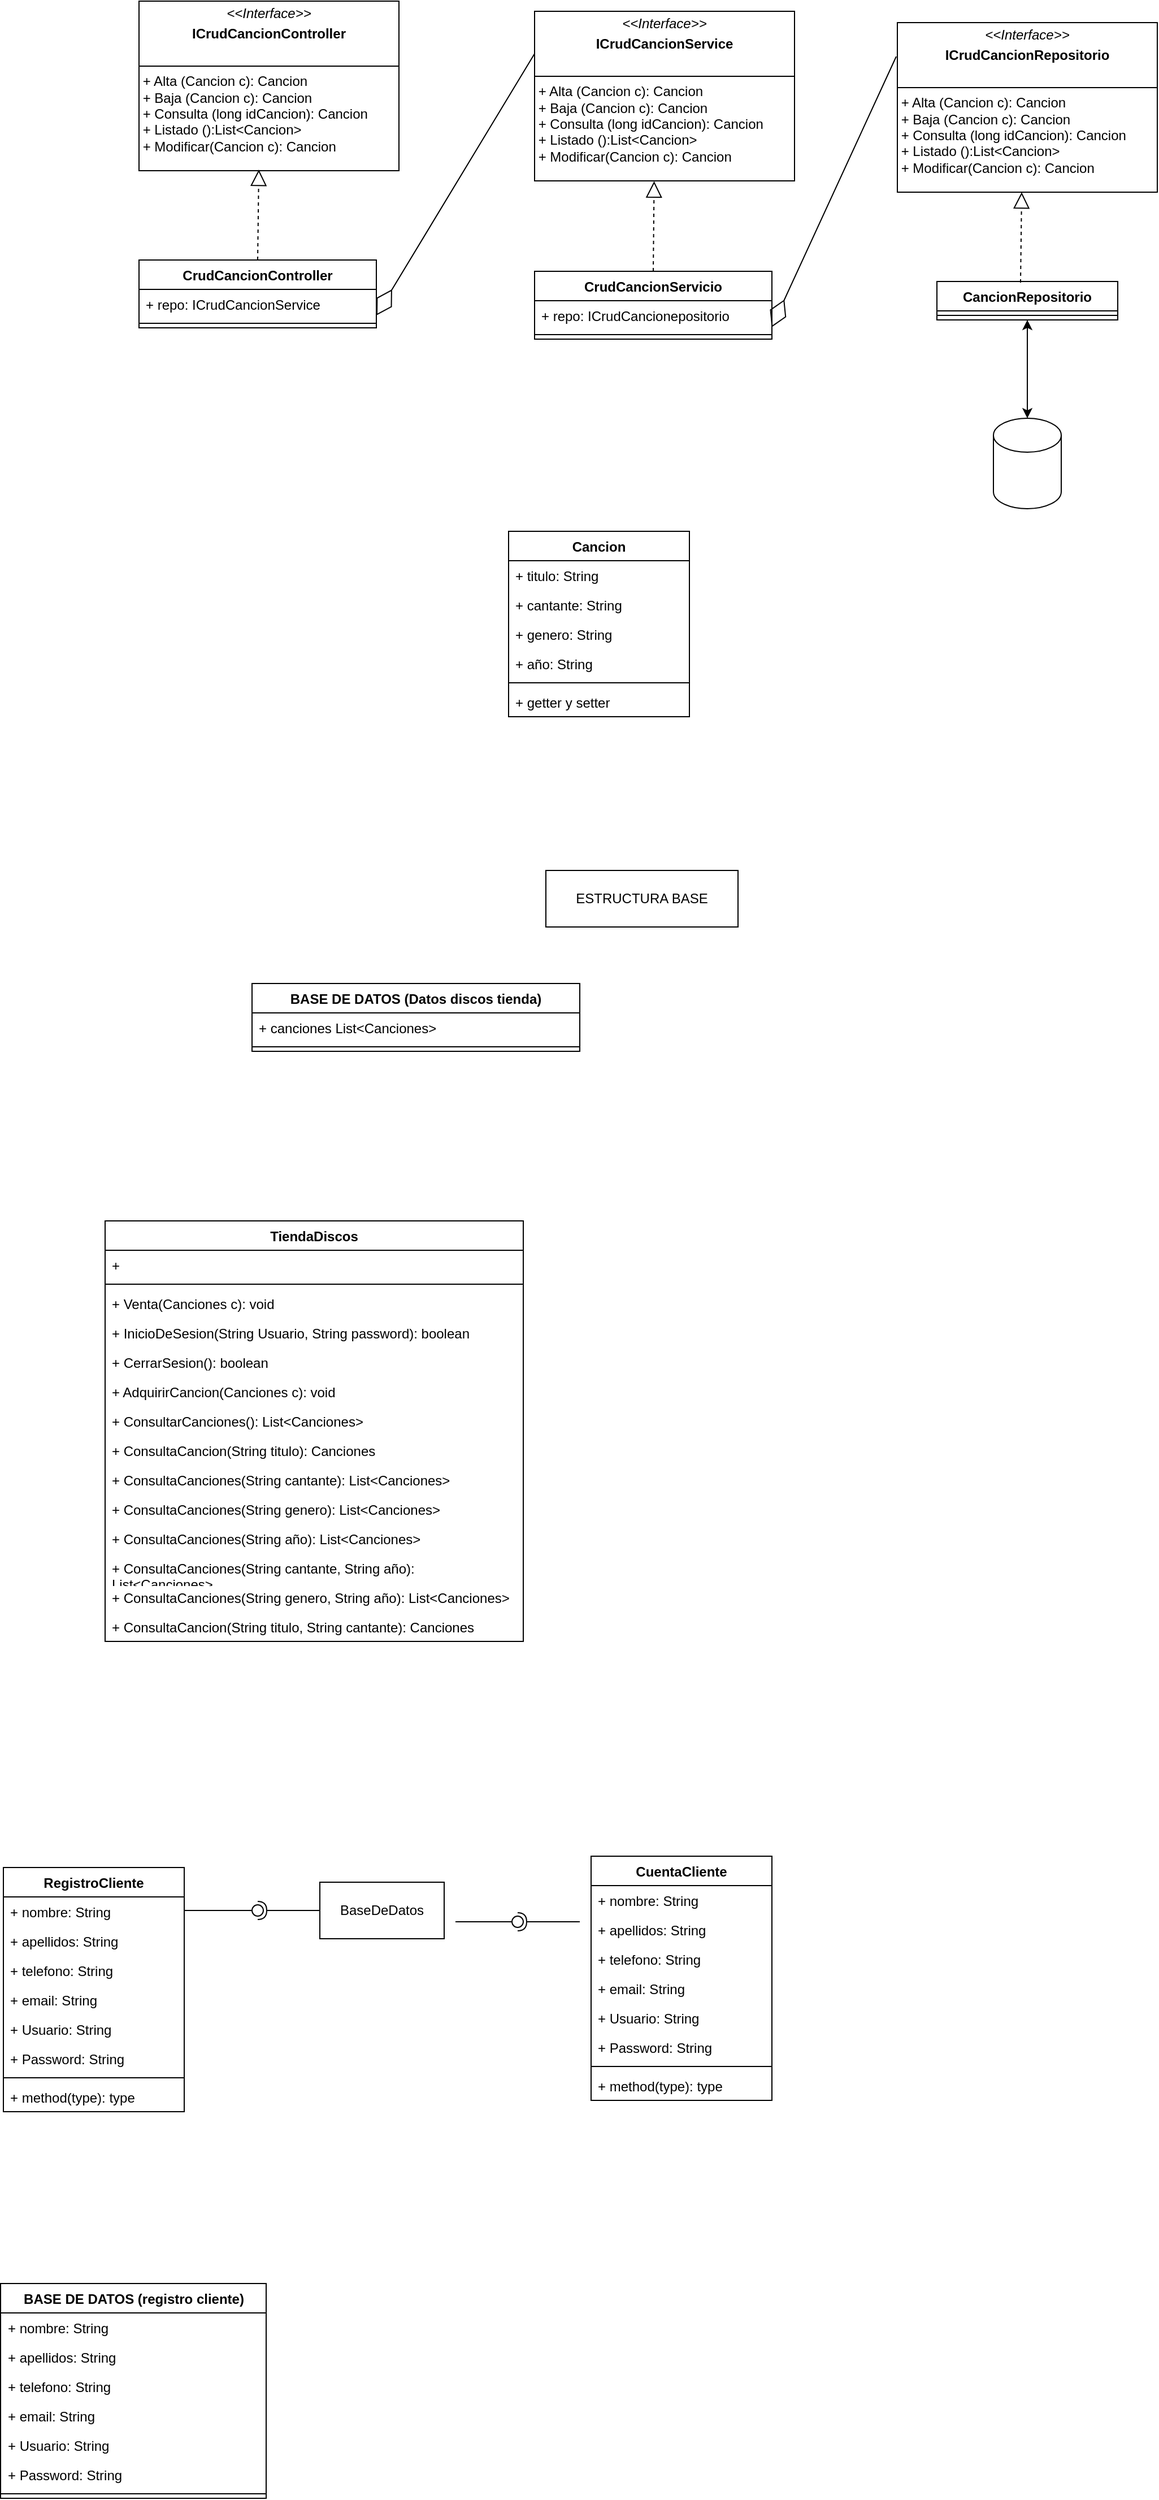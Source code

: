 <mxfile version="24.7.12">
  <diagram name="Página-1" id="NNuiBG6hye4VCozQnOuD">
    <mxGraphModel dx="1303" dy="1897" grid="1" gridSize="10" guides="1" tooltips="1" connect="1" arrows="1" fold="1" page="1" pageScale="1" pageWidth="827" pageHeight="1169" math="0" shadow="0">
      <root>
        <mxCell id="0" />
        <mxCell id="1" parent="0" />
        <mxCell id="ICPWMzYBgFBBppoesJ6P-1" value="TiendaDiscos" style="swimlane;fontStyle=1;align=center;verticalAlign=top;childLayout=stackLayout;horizontal=1;startSize=26;horizontalStack=0;resizeParent=1;resizeParentMax=0;resizeLast=0;collapsible=1;marginBottom=0;whiteSpace=wrap;html=1;" parent="1" vertex="1">
          <mxGeometry x="310" y="-90" width="370" height="372" as="geometry" />
        </mxCell>
        <mxCell id="ICPWMzYBgFBBppoesJ6P-5" value="+" style="text;strokeColor=none;fillColor=none;align=left;verticalAlign=top;spacingLeft=4;spacingRight=4;overflow=hidden;rotatable=0;points=[[0,0.5],[1,0.5]];portConstraint=eastwest;whiteSpace=wrap;html=1;" parent="ICPWMzYBgFBBppoesJ6P-1" vertex="1">
          <mxGeometry y="26" width="370" height="26" as="geometry" />
        </mxCell>
        <mxCell id="ICPWMzYBgFBBppoesJ6P-3" value="" style="line;strokeWidth=1;fillColor=none;align=left;verticalAlign=middle;spacingTop=-1;spacingLeft=3;spacingRight=3;rotatable=0;labelPosition=right;points=[];portConstraint=eastwest;strokeColor=inherit;" parent="ICPWMzYBgFBBppoesJ6P-1" vertex="1">
          <mxGeometry y="52" width="370" height="8" as="geometry" />
        </mxCell>
        <mxCell id="ICPWMzYBgFBBppoesJ6P-4" value="+ Venta(Canciones c): void" style="text;strokeColor=none;fillColor=none;align=left;verticalAlign=top;spacingLeft=4;spacingRight=4;overflow=hidden;rotatable=0;points=[[0,0.5],[1,0.5]];portConstraint=eastwest;whiteSpace=wrap;html=1;" parent="ICPWMzYBgFBBppoesJ6P-1" vertex="1">
          <mxGeometry y="60" width="370" height="26" as="geometry" />
        </mxCell>
        <mxCell id="ICPWMzYBgFBBppoesJ6P-41" value="+ InicioDeSesion(String Usuario, String password): boolean" style="text;strokeColor=none;fillColor=none;align=left;verticalAlign=top;spacingLeft=4;spacingRight=4;overflow=hidden;rotatable=0;points=[[0,0.5],[1,0.5]];portConstraint=eastwest;whiteSpace=wrap;html=1;" parent="ICPWMzYBgFBBppoesJ6P-1" vertex="1">
          <mxGeometry y="86" width="370" height="26" as="geometry" />
        </mxCell>
        <mxCell id="ICPWMzYBgFBBppoesJ6P-42" value="+ CerrarSesion(): boolean" style="text;strokeColor=none;fillColor=none;align=left;verticalAlign=top;spacingLeft=4;spacingRight=4;overflow=hidden;rotatable=0;points=[[0,0.5],[1,0.5]];portConstraint=eastwest;whiteSpace=wrap;html=1;" parent="ICPWMzYBgFBBppoesJ6P-1" vertex="1">
          <mxGeometry y="112" width="370" height="26" as="geometry" />
        </mxCell>
        <mxCell id="ICPWMzYBgFBBppoesJ6P-23" value="+ AdquirirCancion(Canciones c): void" style="text;strokeColor=none;fillColor=none;align=left;verticalAlign=top;spacingLeft=4;spacingRight=4;overflow=hidden;rotatable=0;points=[[0,0.5],[1,0.5]];portConstraint=eastwest;whiteSpace=wrap;html=1;" parent="ICPWMzYBgFBBppoesJ6P-1" vertex="1">
          <mxGeometry y="138" width="370" height="26" as="geometry" />
        </mxCell>
        <mxCell id="7htpsxuZfaixJ9Cqw1PV-1" value="+ ConsultarCanciones(): List&amp;lt;Canciones&amp;gt;" style="text;strokeColor=none;fillColor=none;align=left;verticalAlign=top;spacingLeft=4;spacingRight=4;overflow=hidden;rotatable=0;points=[[0,0.5],[1,0.5]];portConstraint=eastwest;whiteSpace=wrap;html=1;" vertex="1" parent="ICPWMzYBgFBBppoesJ6P-1">
          <mxGeometry y="164" width="370" height="26" as="geometry" />
        </mxCell>
        <mxCell id="ICPWMzYBgFBBppoesJ6P-20" value="+ ConsultaCancion(String titulo): Canciones" style="text;strokeColor=none;fillColor=none;align=left;verticalAlign=top;spacingLeft=4;spacingRight=4;overflow=hidden;rotatable=0;points=[[0,0.5],[1,0.5]];portConstraint=eastwest;whiteSpace=wrap;html=1;" parent="ICPWMzYBgFBBppoesJ6P-1" vertex="1">
          <mxGeometry y="190" width="370" height="26" as="geometry" />
        </mxCell>
        <mxCell id="ICPWMzYBgFBBppoesJ6P-24" value="+&amp;nbsp;ConsultaCanciones(String cantante): List&amp;lt;Canciones&amp;gt;" style="text;strokeColor=none;fillColor=none;align=left;verticalAlign=top;spacingLeft=4;spacingRight=4;overflow=hidden;rotatable=0;points=[[0,0.5],[1,0.5]];portConstraint=eastwest;whiteSpace=wrap;html=1;" parent="ICPWMzYBgFBBppoesJ6P-1" vertex="1">
          <mxGeometry y="216" width="370" height="26" as="geometry" />
        </mxCell>
        <mxCell id="ICPWMzYBgFBBppoesJ6P-25" value="+&amp;nbsp;ConsultaCanciones(String genero): List&amp;lt;Canciones&amp;gt;" style="text;strokeColor=none;fillColor=none;align=left;verticalAlign=top;spacingLeft=4;spacingRight=4;overflow=hidden;rotatable=0;points=[[0,0.5],[1,0.5]];portConstraint=eastwest;whiteSpace=wrap;html=1;" parent="ICPWMzYBgFBBppoesJ6P-1" vertex="1">
          <mxGeometry y="242" width="370" height="26" as="geometry" />
        </mxCell>
        <mxCell id="ICPWMzYBgFBBppoesJ6P-26" value="&lt;div&gt;+&amp;nbsp;ConsultaCanciones(String año): List&amp;lt;Canciones&amp;gt;&lt;/div&gt;" style="text;strokeColor=none;fillColor=none;align=left;verticalAlign=top;spacingLeft=4;spacingRight=4;overflow=hidden;rotatable=0;points=[[0,0.5],[1,0.5]];portConstraint=eastwest;whiteSpace=wrap;html=1;" parent="ICPWMzYBgFBBppoesJ6P-1" vertex="1">
          <mxGeometry y="268" width="370" height="26" as="geometry" />
        </mxCell>
        <mxCell id="ICPWMzYBgFBBppoesJ6P-27" value="+&amp;nbsp;ConsultaCanciones(String cantante, String año): List&amp;lt;Canciones&amp;gt;" style="text;strokeColor=none;fillColor=none;align=left;verticalAlign=top;spacingLeft=4;spacingRight=4;overflow=hidden;rotatable=0;points=[[0,0.5],[1,0.5]];portConstraint=eastwest;whiteSpace=wrap;html=1;" parent="ICPWMzYBgFBBppoesJ6P-1" vertex="1">
          <mxGeometry y="294" width="370" height="26" as="geometry" />
        </mxCell>
        <mxCell id="ICPWMzYBgFBBppoesJ6P-29" value="+&amp;nbsp;ConsultaCanciones(String genero, String año): List&amp;lt;Canciones&amp;gt;" style="text;strokeColor=none;fillColor=none;align=left;verticalAlign=top;spacingLeft=4;spacingRight=4;overflow=hidden;rotatable=0;points=[[0,0.5],[1,0.5]];portConstraint=eastwest;whiteSpace=wrap;html=1;" parent="ICPWMzYBgFBBppoesJ6P-1" vertex="1">
          <mxGeometry y="320" width="370" height="26" as="geometry" />
        </mxCell>
        <mxCell id="ICPWMzYBgFBBppoesJ6P-30" value="+&amp;nbsp;ConsultaCancion(String titulo, String cantante): Canciones" style="text;strokeColor=none;fillColor=none;align=left;verticalAlign=top;spacingLeft=4;spacingRight=4;overflow=hidden;rotatable=0;points=[[0,0.5],[1,0.5]];portConstraint=eastwest;whiteSpace=wrap;html=1;" parent="ICPWMzYBgFBBppoesJ6P-1" vertex="1">
          <mxGeometry y="346" width="370" height="26" as="geometry" />
        </mxCell>
        <mxCell id="ICPWMzYBgFBBppoesJ6P-10" value="&lt;div&gt;Cancion&lt;/div&gt;&lt;div&gt;&lt;br&gt;&lt;/div&gt;" style="swimlane;fontStyle=1;align=center;verticalAlign=top;childLayout=stackLayout;horizontal=1;startSize=26;horizontalStack=0;resizeParent=1;resizeParentMax=0;resizeLast=0;collapsible=1;marginBottom=0;whiteSpace=wrap;html=1;" parent="1" vertex="1">
          <mxGeometry x="667" y="-700" width="160" height="164" as="geometry" />
        </mxCell>
        <mxCell id="ICPWMzYBgFBBppoesJ6P-11" value="+ titulo: String" style="text;strokeColor=none;fillColor=none;align=left;verticalAlign=top;spacingLeft=4;spacingRight=4;overflow=hidden;rotatable=0;points=[[0,0.5],[1,0.5]];portConstraint=eastwest;whiteSpace=wrap;html=1;" parent="ICPWMzYBgFBBppoesJ6P-10" vertex="1">
          <mxGeometry y="26" width="160" height="26" as="geometry" />
        </mxCell>
        <mxCell id="ICPWMzYBgFBBppoesJ6P-14" value="+ cantante: String" style="text;strokeColor=none;fillColor=none;align=left;verticalAlign=top;spacingLeft=4;spacingRight=4;overflow=hidden;rotatable=0;points=[[0,0.5],[1,0.5]];portConstraint=eastwest;whiteSpace=wrap;html=1;" parent="ICPWMzYBgFBBppoesJ6P-10" vertex="1">
          <mxGeometry y="52" width="160" height="26" as="geometry" />
        </mxCell>
        <mxCell id="ICPWMzYBgFBBppoesJ6P-15" value="+ genero: String" style="text;strokeColor=none;fillColor=none;align=left;verticalAlign=top;spacingLeft=4;spacingRight=4;overflow=hidden;rotatable=0;points=[[0,0.5],[1,0.5]];portConstraint=eastwest;whiteSpace=wrap;html=1;" parent="ICPWMzYBgFBBppoesJ6P-10" vertex="1">
          <mxGeometry y="78" width="160" height="26" as="geometry" />
        </mxCell>
        <mxCell id="ICPWMzYBgFBBppoesJ6P-16" value="+ año: String" style="text;strokeColor=none;fillColor=none;align=left;verticalAlign=top;spacingLeft=4;spacingRight=4;overflow=hidden;rotatable=0;points=[[0,0.5],[1,0.5]];portConstraint=eastwest;whiteSpace=wrap;html=1;" parent="ICPWMzYBgFBBppoesJ6P-10" vertex="1">
          <mxGeometry y="104" width="160" height="26" as="geometry" />
        </mxCell>
        <mxCell id="ICPWMzYBgFBBppoesJ6P-12" value="" style="line;strokeWidth=1;fillColor=none;align=left;verticalAlign=middle;spacingTop=-1;spacingLeft=3;spacingRight=3;rotatable=0;labelPosition=right;points=[];portConstraint=eastwest;strokeColor=inherit;" parent="ICPWMzYBgFBBppoesJ6P-10" vertex="1">
          <mxGeometry y="130" width="160" height="8" as="geometry" />
        </mxCell>
        <mxCell id="7htpsxuZfaixJ9Cqw1PV-34" value="+ getter y setter" style="text;strokeColor=none;fillColor=none;align=left;verticalAlign=top;spacingLeft=4;spacingRight=4;overflow=hidden;rotatable=0;points=[[0,0.5],[1,0.5]];portConstraint=eastwest;whiteSpace=wrap;html=1;" vertex="1" parent="ICPWMzYBgFBBppoesJ6P-10">
          <mxGeometry y="138" width="160" height="26" as="geometry" />
        </mxCell>
        <mxCell id="ICPWMzYBgFBBppoesJ6P-31" value="RegistroCliente" style="swimlane;fontStyle=1;align=center;verticalAlign=top;childLayout=stackLayout;horizontal=1;startSize=26;horizontalStack=0;resizeParent=1;resizeParentMax=0;resizeLast=0;collapsible=1;marginBottom=0;whiteSpace=wrap;html=1;" parent="1" vertex="1">
          <mxGeometry x="220" y="482" width="160" height="216" as="geometry" />
        </mxCell>
        <mxCell id="ICPWMzYBgFBBppoesJ6P-32" value="+ nombre: String" style="text;strokeColor=none;fillColor=none;align=left;verticalAlign=top;spacingLeft=4;spacingRight=4;overflow=hidden;rotatable=0;points=[[0,0.5],[1,0.5]];portConstraint=eastwest;whiteSpace=wrap;html=1;" parent="ICPWMzYBgFBBppoesJ6P-31" vertex="1">
          <mxGeometry y="26" width="160" height="26" as="geometry" />
        </mxCell>
        <mxCell id="ICPWMzYBgFBBppoesJ6P-35" value="+ apellidos: String" style="text;strokeColor=none;fillColor=none;align=left;verticalAlign=top;spacingLeft=4;spacingRight=4;overflow=hidden;rotatable=0;points=[[0,0.5],[1,0.5]];portConstraint=eastwest;whiteSpace=wrap;html=1;" parent="ICPWMzYBgFBBppoesJ6P-31" vertex="1">
          <mxGeometry y="52" width="160" height="26" as="geometry" />
        </mxCell>
        <mxCell id="ICPWMzYBgFBBppoesJ6P-36" value="+ telefono: String" style="text;strokeColor=none;fillColor=none;align=left;verticalAlign=top;spacingLeft=4;spacingRight=4;overflow=hidden;rotatable=0;points=[[0,0.5],[1,0.5]];portConstraint=eastwest;whiteSpace=wrap;html=1;" parent="ICPWMzYBgFBBppoesJ6P-31" vertex="1">
          <mxGeometry y="78" width="160" height="26" as="geometry" />
        </mxCell>
        <mxCell id="ICPWMzYBgFBBppoesJ6P-37" value="&lt;div&gt;+ email: String&lt;/div&gt;" style="text;strokeColor=none;fillColor=none;align=left;verticalAlign=top;spacingLeft=4;spacingRight=4;overflow=hidden;rotatable=0;points=[[0,0.5],[1,0.5]];portConstraint=eastwest;whiteSpace=wrap;html=1;" parent="ICPWMzYBgFBBppoesJ6P-31" vertex="1">
          <mxGeometry y="104" width="160" height="26" as="geometry" />
        </mxCell>
        <mxCell id="ICPWMzYBgFBBppoesJ6P-38" value="&lt;div&gt;+ Usuario: String&lt;/div&gt;" style="text;strokeColor=none;fillColor=none;align=left;verticalAlign=top;spacingLeft=4;spacingRight=4;overflow=hidden;rotatable=0;points=[[0,0.5],[1,0.5]];portConstraint=eastwest;whiteSpace=wrap;html=1;" parent="ICPWMzYBgFBBppoesJ6P-31" vertex="1">
          <mxGeometry y="130" width="160" height="26" as="geometry" />
        </mxCell>
        <mxCell id="ICPWMzYBgFBBppoesJ6P-39" value="&lt;div&gt;+ Password: String&lt;/div&gt;" style="text;strokeColor=none;fillColor=none;align=left;verticalAlign=top;spacingLeft=4;spacingRight=4;overflow=hidden;rotatable=0;points=[[0,0.5],[1,0.5]];portConstraint=eastwest;whiteSpace=wrap;html=1;" parent="ICPWMzYBgFBBppoesJ6P-31" vertex="1">
          <mxGeometry y="156" width="160" height="26" as="geometry" />
        </mxCell>
        <mxCell id="ICPWMzYBgFBBppoesJ6P-33" value="" style="line;strokeWidth=1;fillColor=none;align=left;verticalAlign=middle;spacingTop=-1;spacingLeft=3;spacingRight=3;rotatable=0;labelPosition=right;points=[];portConstraint=eastwest;strokeColor=inherit;" parent="ICPWMzYBgFBBppoesJ6P-31" vertex="1">
          <mxGeometry y="182" width="160" height="8" as="geometry" />
        </mxCell>
        <mxCell id="ICPWMzYBgFBBppoesJ6P-34" value="+ method(type): type" style="text;strokeColor=none;fillColor=none;align=left;verticalAlign=top;spacingLeft=4;spacingRight=4;overflow=hidden;rotatable=0;points=[[0,0.5],[1,0.5]];portConstraint=eastwest;whiteSpace=wrap;html=1;" parent="ICPWMzYBgFBBppoesJ6P-31" vertex="1">
          <mxGeometry y="190" width="160" height="26" as="geometry" />
        </mxCell>
        <mxCell id="ICPWMzYBgFBBppoesJ6P-47" value="CuentaCliente" style="swimlane;fontStyle=1;align=center;verticalAlign=top;childLayout=stackLayout;horizontal=1;startSize=26;horizontalStack=0;resizeParent=1;resizeParentMax=0;resizeLast=0;collapsible=1;marginBottom=0;whiteSpace=wrap;html=1;" parent="1" vertex="1">
          <mxGeometry x="740" y="472" width="160" height="216" as="geometry" />
        </mxCell>
        <mxCell id="ICPWMzYBgFBBppoesJ6P-48" value="+ nombre: String" style="text;strokeColor=none;fillColor=none;align=left;verticalAlign=top;spacingLeft=4;spacingRight=4;overflow=hidden;rotatable=0;points=[[0,0.5],[1,0.5]];portConstraint=eastwest;whiteSpace=wrap;html=1;" parent="ICPWMzYBgFBBppoesJ6P-47" vertex="1">
          <mxGeometry y="26" width="160" height="26" as="geometry" />
        </mxCell>
        <mxCell id="ICPWMzYBgFBBppoesJ6P-49" value="+ apellidos: String" style="text;strokeColor=none;fillColor=none;align=left;verticalAlign=top;spacingLeft=4;spacingRight=4;overflow=hidden;rotatable=0;points=[[0,0.5],[1,0.5]];portConstraint=eastwest;whiteSpace=wrap;html=1;" parent="ICPWMzYBgFBBppoesJ6P-47" vertex="1">
          <mxGeometry y="52" width="160" height="26" as="geometry" />
        </mxCell>
        <mxCell id="ICPWMzYBgFBBppoesJ6P-50" value="+ telefono: String" style="text;strokeColor=none;fillColor=none;align=left;verticalAlign=top;spacingLeft=4;spacingRight=4;overflow=hidden;rotatable=0;points=[[0,0.5],[1,0.5]];portConstraint=eastwest;whiteSpace=wrap;html=1;" parent="ICPWMzYBgFBBppoesJ6P-47" vertex="1">
          <mxGeometry y="78" width="160" height="26" as="geometry" />
        </mxCell>
        <mxCell id="ICPWMzYBgFBBppoesJ6P-51" value="&lt;div&gt;+ email: String&lt;/div&gt;" style="text;strokeColor=none;fillColor=none;align=left;verticalAlign=top;spacingLeft=4;spacingRight=4;overflow=hidden;rotatable=0;points=[[0,0.5],[1,0.5]];portConstraint=eastwest;whiteSpace=wrap;html=1;" parent="ICPWMzYBgFBBppoesJ6P-47" vertex="1">
          <mxGeometry y="104" width="160" height="26" as="geometry" />
        </mxCell>
        <mxCell id="ICPWMzYBgFBBppoesJ6P-52" value="&lt;div&gt;+ Usuario: String&lt;/div&gt;" style="text;strokeColor=none;fillColor=none;align=left;verticalAlign=top;spacingLeft=4;spacingRight=4;overflow=hidden;rotatable=0;points=[[0,0.5],[1,0.5]];portConstraint=eastwest;whiteSpace=wrap;html=1;" parent="ICPWMzYBgFBBppoesJ6P-47" vertex="1">
          <mxGeometry y="130" width="160" height="26" as="geometry" />
        </mxCell>
        <mxCell id="ICPWMzYBgFBBppoesJ6P-53" value="&lt;div&gt;+ Password: String&lt;/div&gt;" style="text;strokeColor=none;fillColor=none;align=left;verticalAlign=top;spacingLeft=4;spacingRight=4;overflow=hidden;rotatable=0;points=[[0,0.5],[1,0.5]];portConstraint=eastwest;whiteSpace=wrap;html=1;" parent="ICPWMzYBgFBBppoesJ6P-47" vertex="1">
          <mxGeometry y="156" width="160" height="26" as="geometry" />
        </mxCell>
        <mxCell id="ICPWMzYBgFBBppoesJ6P-54" value="" style="line;strokeWidth=1;fillColor=none;align=left;verticalAlign=middle;spacingTop=-1;spacingLeft=3;spacingRight=3;rotatable=0;labelPosition=right;points=[];portConstraint=eastwest;strokeColor=inherit;" parent="ICPWMzYBgFBBppoesJ6P-47" vertex="1">
          <mxGeometry y="182" width="160" height="8" as="geometry" />
        </mxCell>
        <mxCell id="ICPWMzYBgFBBppoesJ6P-55" value="+ method(type): type" style="text;strokeColor=none;fillColor=none;align=left;verticalAlign=top;spacingLeft=4;spacingRight=4;overflow=hidden;rotatable=0;points=[[0,0.5],[1,0.5]];portConstraint=eastwest;whiteSpace=wrap;html=1;" parent="ICPWMzYBgFBBppoesJ6P-47" vertex="1">
          <mxGeometry y="190" width="160" height="26" as="geometry" />
        </mxCell>
        <mxCell id="ICPWMzYBgFBBppoesJ6P-56" value="" style="rounded=0;orthogonalLoop=1;jettySize=auto;html=1;endArrow=halfCircle;endFill=0;endSize=6;strokeWidth=1;sketch=0;" parent="1" target="ICPWMzYBgFBBppoesJ6P-58" edge="1">
          <mxGeometry relative="1" as="geometry">
            <mxPoint x="500" y="520" as="sourcePoint" />
          </mxGeometry>
        </mxCell>
        <mxCell id="ICPWMzYBgFBBppoesJ6P-57" value="" style="rounded=0;orthogonalLoop=1;jettySize=auto;html=1;endArrow=oval;endFill=0;sketch=0;sourcePerimeterSpacing=0;targetPerimeterSpacing=0;endSize=10;" parent="1" target="ICPWMzYBgFBBppoesJ6P-58" edge="1">
          <mxGeometry relative="1" as="geometry">
            <mxPoint x="380" y="520" as="sourcePoint" />
          </mxGeometry>
        </mxCell>
        <mxCell id="ICPWMzYBgFBBppoesJ6P-58" value="" style="ellipse;whiteSpace=wrap;html=1;align=center;aspect=fixed;fillColor=none;strokeColor=none;resizable=0;perimeter=centerPerimeter;rotatable=0;allowArrows=0;points=[];outlineConnect=1;" parent="1" vertex="1">
          <mxGeometry x="440" y="515" width="10" height="10" as="geometry" />
        </mxCell>
        <mxCell id="ICPWMzYBgFBBppoesJ6P-59" value="BaseDeDatos" style="html=1;whiteSpace=wrap;" parent="1" vertex="1">
          <mxGeometry x="500" y="495" width="110" height="50" as="geometry" />
        </mxCell>
        <mxCell id="ICPWMzYBgFBBppoesJ6P-60" value="" style="rounded=0;orthogonalLoop=1;jettySize=auto;html=1;endArrow=halfCircle;endFill=0;endSize=6;strokeWidth=1;sketch=0;" parent="1" target="ICPWMzYBgFBBppoesJ6P-62" edge="1">
          <mxGeometry relative="1" as="geometry">
            <mxPoint x="730" y="530" as="sourcePoint" />
          </mxGeometry>
        </mxCell>
        <mxCell id="ICPWMzYBgFBBppoesJ6P-63" value="" style="rounded=0;orthogonalLoop=1;jettySize=auto;html=1;endArrow=oval;endFill=0;sketch=0;sourcePerimeterSpacing=0;targetPerimeterSpacing=0;endSize=10;" parent="1" target="ICPWMzYBgFBBppoesJ6P-62" edge="1">
          <mxGeometry relative="1" as="geometry">
            <mxPoint x="620" y="530" as="sourcePoint" />
            <mxPoint x="690" y="532" as="targetPoint" />
          </mxGeometry>
        </mxCell>
        <mxCell id="ICPWMzYBgFBBppoesJ6P-62" value="" style="ellipse;whiteSpace=wrap;html=1;align=center;aspect=fixed;fillColor=none;strokeColor=none;resizable=0;perimeter=centerPerimeter;rotatable=0;allowArrows=0;points=[];outlineConnect=1;" parent="1" vertex="1">
          <mxGeometry x="670" y="525" width="10" height="10" as="geometry" />
        </mxCell>
        <mxCell id="ICPWMzYBgFBBppoesJ6P-68" value="BASE DE DATOS (registro cliente)" style="swimlane;fontStyle=1;align=center;verticalAlign=top;childLayout=stackLayout;horizontal=1;startSize=26;horizontalStack=0;resizeParent=1;resizeParentMax=0;resizeLast=0;collapsible=1;marginBottom=0;whiteSpace=wrap;html=1;" parent="1" vertex="1">
          <mxGeometry x="217.5" y="850" width="235" height="190" as="geometry" />
        </mxCell>
        <mxCell id="ICPWMzYBgFBBppoesJ6P-69" value="+ nombre: String" style="text;strokeColor=none;fillColor=none;align=left;verticalAlign=top;spacingLeft=4;spacingRight=4;overflow=hidden;rotatable=0;points=[[0,0.5],[1,0.5]];portConstraint=eastwest;whiteSpace=wrap;html=1;" parent="ICPWMzYBgFBBppoesJ6P-68" vertex="1">
          <mxGeometry y="26" width="235" height="26" as="geometry" />
        </mxCell>
        <mxCell id="ICPWMzYBgFBBppoesJ6P-70" value="+ apellidos: String" style="text;strokeColor=none;fillColor=none;align=left;verticalAlign=top;spacingLeft=4;spacingRight=4;overflow=hidden;rotatable=0;points=[[0,0.5],[1,0.5]];portConstraint=eastwest;whiteSpace=wrap;html=1;" parent="ICPWMzYBgFBBppoesJ6P-68" vertex="1">
          <mxGeometry y="52" width="235" height="26" as="geometry" />
        </mxCell>
        <mxCell id="ICPWMzYBgFBBppoesJ6P-71" value="+ telefono: String" style="text;strokeColor=none;fillColor=none;align=left;verticalAlign=top;spacingLeft=4;spacingRight=4;overflow=hidden;rotatable=0;points=[[0,0.5],[1,0.5]];portConstraint=eastwest;whiteSpace=wrap;html=1;" parent="ICPWMzYBgFBBppoesJ6P-68" vertex="1">
          <mxGeometry y="78" width="235" height="26" as="geometry" />
        </mxCell>
        <mxCell id="ICPWMzYBgFBBppoesJ6P-72" value="&lt;div&gt;+ email: String&lt;/div&gt;" style="text;strokeColor=none;fillColor=none;align=left;verticalAlign=top;spacingLeft=4;spacingRight=4;overflow=hidden;rotatable=0;points=[[0,0.5],[1,0.5]];portConstraint=eastwest;whiteSpace=wrap;html=1;" parent="ICPWMzYBgFBBppoesJ6P-68" vertex="1">
          <mxGeometry y="104" width="235" height="26" as="geometry" />
        </mxCell>
        <mxCell id="ICPWMzYBgFBBppoesJ6P-73" value="&lt;div&gt;+ Usuario: String&lt;/div&gt;" style="text;strokeColor=none;fillColor=none;align=left;verticalAlign=top;spacingLeft=4;spacingRight=4;overflow=hidden;rotatable=0;points=[[0,0.5],[1,0.5]];portConstraint=eastwest;whiteSpace=wrap;html=1;" parent="ICPWMzYBgFBBppoesJ6P-68" vertex="1">
          <mxGeometry y="130" width="235" height="26" as="geometry" />
        </mxCell>
        <mxCell id="ICPWMzYBgFBBppoesJ6P-74" value="&lt;div&gt;+ Password: String&lt;/div&gt;" style="text;strokeColor=none;fillColor=none;align=left;verticalAlign=top;spacingLeft=4;spacingRight=4;overflow=hidden;rotatable=0;points=[[0,0.5],[1,0.5]];portConstraint=eastwest;whiteSpace=wrap;html=1;" parent="ICPWMzYBgFBBppoesJ6P-68" vertex="1">
          <mxGeometry y="156" width="235" height="26" as="geometry" />
        </mxCell>
        <mxCell id="ICPWMzYBgFBBppoesJ6P-75" value="" style="line;strokeWidth=1;fillColor=none;align=left;verticalAlign=middle;spacingTop=-1;spacingLeft=3;spacingRight=3;rotatable=0;labelPosition=right;points=[];portConstraint=eastwest;strokeColor=inherit;" parent="ICPWMzYBgFBBppoesJ6P-68" vertex="1">
          <mxGeometry y="182" width="235" height="8" as="geometry" />
        </mxCell>
        <mxCell id="ICPWMzYBgFBBppoesJ6P-77" value="&lt;div&gt;BASE DE DATOS (Datos discos tienda)&lt;/div&gt;" style="swimlane;fontStyle=1;align=center;verticalAlign=top;childLayout=stackLayout;horizontal=1;startSize=26;horizontalStack=0;resizeParent=1;resizeParentMax=0;resizeLast=0;collapsible=1;marginBottom=0;whiteSpace=wrap;html=1;" parent="1" vertex="1">
          <mxGeometry x="440" y="-300" width="290" height="60" as="geometry" />
        </mxCell>
        <mxCell id="ICPWMzYBgFBBppoesJ6P-85" value="+ canciones List&amp;lt;Canciones&amp;gt;" style="text;strokeColor=none;fillColor=none;align=left;verticalAlign=top;spacingLeft=4;spacingRight=4;overflow=hidden;rotatable=0;points=[[0,0.5],[1,0.5]];portConstraint=eastwest;whiteSpace=wrap;html=1;" parent="ICPWMzYBgFBBppoesJ6P-77" vertex="1">
          <mxGeometry y="26" width="290" height="26" as="geometry" />
        </mxCell>
        <mxCell id="ICPWMzYBgFBBppoesJ6P-84" value="" style="line;strokeWidth=1;fillColor=none;align=left;verticalAlign=middle;spacingTop=-1;spacingLeft=3;spacingRight=3;rotatable=0;labelPosition=right;points=[];portConstraint=eastwest;strokeColor=inherit;" parent="ICPWMzYBgFBBppoesJ6P-77" vertex="1">
          <mxGeometry y="52" width="290" height="8" as="geometry" />
        </mxCell>
        <mxCell id="7htpsxuZfaixJ9Cqw1PV-2" value="ESTRUCTURA BASE" style="html=1;whiteSpace=wrap;" vertex="1" parent="1">
          <mxGeometry x="700" y="-400" width="170" height="50" as="geometry" />
        </mxCell>
        <mxCell id="7htpsxuZfaixJ9Cqw1PV-36" value="CancionRepositorio" style="swimlane;fontStyle=1;align=center;verticalAlign=top;childLayout=stackLayout;horizontal=1;startSize=26;horizontalStack=0;resizeParent=1;resizeParentMax=0;resizeLast=0;collapsible=1;marginBottom=0;whiteSpace=wrap;html=1;" vertex="1" parent="1">
          <mxGeometry x="1046" y="-921" width="160" height="34" as="geometry" />
        </mxCell>
        <mxCell id="7htpsxuZfaixJ9Cqw1PV-38" value="" style="line;strokeWidth=1;fillColor=none;align=left;verticalAlign=middle;spacingTop=-1;spacingLeft=3;spacingRight=3;rotatable=0;labelPosition=right;points=[];portConstraint=eastwest;strokeColor=inherit;" vertex="1" parent="7htpsxuZfaixJ9Cqw1PV-36">
          <mxGeometry y="26" width="160" height="8" as="geometry" />
        </mxCell>
        <mxCell id="7htpsxuZfaixJ9Cqw1PV-40" value="CrudCancionServicio" style="swimlane;fontStyle=1;align=center;verticalAlign=top;childLayout=stackLayout;horizontal=1;startSize=26;horizontalStack=0;resizeParent=1;resizeParentMax=0;resizeLast=0;collapsible=1;marginBottom=0;whiteSpace=wrap;html=1;" vertex="1" parent="1">
          <mxGeometry x="690" y="-930" width="210" height="60" as="geometry" />
        </mxCell>
        <mxCell id="7htpsxuZfaixJ9Cqw1PV-41" value="+ repo: ICrudCancionepositorio" style="text;strokeColor=none;fillColor=none;align=left;verticalAlign=top;spacingLeft=4;spacingRight=4;overflow=hidden;rotatable=0;points=[[0,0.5],[1,0.5]];portConstraint=eastwest;whiteSpace=wrap;html=1;" vertex="1" parent="7htpsxuZfaixJ9Cqw1PV-40">
          <mxGeometry y="26" width="210" height="26" as="geometry" />
        </mxCell>
        <mxCell id="7htpsxuZfaixJ9Cqw1PV-42" value="" style="line;strokeWidth=1;fillColor=none;align=left;verticalAlign=middle;spacingTop=-1;spacingLeft=3;spacingRight=3;rotatable=0;labelPosition=right;points=[];portConstraint=eastwest;strokeColor=inherit;" vertex="1" parent="7htpsxuZfaixJ9Cqw1PV-40">
          <mxGeometry y="52" width="210" height="8" as="geometry" />
        </mxCell>
        <mxCell id="7htpsxuZfaixJ9Cqw1PV-50" value="&lt;p style=&quot;margin:0px;margin-top:4px;text-align:center;&quot;&gt;&lt;i&gt;&amp;lt;&amp;lt;Interface&amp;gt;&amp;gt;&lt;/i&gt;&lt;b&gt;&lt;br&gt;&lt;/b&gt;&lt;/p&gt;&lt;p style=&quot;margin:0px;margin-top:4px;text-align:center;&quot;&gt;&lt;b&gt;ICrudCancionService&lt;/b&gt;&lt;br&gt;&lt;/p&gt;&lt;br&gt;&lt;hr size=&quot;1&quot; style=&quot;border-style:solid;&quot;&gt;&lt;div&gt;&amp;nbsp;+ Alta (Cancion c): Cancion&lt;br&gt;&lt;/div&gt;&lt;div&gt;&amp;nbsp;+ Baja (Cancion c): Cancion&lt;br&gt;&lt;/div&gt;&lt;div&gt;&amp;nbsp;+ Consulta (long idCancion): Cancion&lt;br&gt;&lt;/div&gt;&lt;div&gt;&amp;nbsp;+ Listado ():List&amp;lt;Cancion&amp;gt;&lt;br&gt;&lt;/div&gt;&lt;div&gt;&amp;nbsp;+ Modificar(Cancion c): Cancion&lt;br&gt;&lt;/div&gt;" style="verticalAlign=top;align=left;overflow=fill;html=1;whiteSpace=wrap;" vertex="1" parent="1">
          <mxGeometry x="690" y="-1160" width="230" height="150" as="geometry" />
        </mxCell>
        <mxCell id="7htpsxuZfaixJ9Cqw1PV-51" value="" style="endArrow=block;dashed=1;endFill=0;endSize=12;html=1;rounded=0;exitX=0.5;exitY=0;exitDx=0;exitDy=0;entryX=0.46;entryY=1.002;entryDx=0;entryDy=0;entryPerimeter=0;" edge="1" parent="1" source="7htpsxuZfaixJ9Cqw1PV-40" target="7htpsxuZfaixJ9Cqw1PV-50">
          <mxGeometry width="160" relative="1" as="geometry">
            <mxPoint x="870" y="-990" as="sourcePoint" />
            <mxPoint x="950" y="-1070" as="targetPoint" />
          </mxGeometry>
        </mxCell>
        <mxCell id="7htpsxuZfaixJ9Cqw1PV-52" value="" style="endArrow=diamondThin;endFill=0;endSize=24;html=1;rounded=0;entryX=0.999;entryY=0.903;entryDx=0;entryDy=0;entryPerimeter=0;" edge="1" parent="1" target="7htpsxuZfaixJ9Cqw1PV-41">
          <mxGeometry width="160" relative="1" as="geometry">
            <mxPoint x="1010" y="-1120" as="sourcePoint" />
            <mxPoint x="930" y="-840" as="targetPoint" />
          </mxGeometry>
        </mxCell>
        <mxCell id="7htpsxuZfaixJ9Cqw1PV-53" value="&lt;p style=&quot;margin:0px;margin-top:4px;text-align:center;&quot;&gt;&lt;i&gt;&amp;lt;&amp;lt;Interface&amp;gt;&amp;gt;&lt;/i&gt;&lt;b&gt;&lt;br&gt;&lt;/b&gt;&lt;/p&gt;&lt;p style=&quot;margin:0px;margin-top:4px;text-align:center;&quot;&gt;&lt;b&gt;ICrudCancionRepositorio&lt;/b&gt;&lt;br&gt;&lt;/p&gt;&lt;br&gt;&lt;hr size=&quot;1&quot; style=&quot;border-style:solid;&quot;&gt;&lt;div&gt;&amp;nbsp;+ Alta (Cancion c): Cancion&lt;br&gt;&lt;/div&gt;&lt;div&gt;&amp;nbsp;+ Baja (Cancion c): Cancion&lt;br&gt;&lt;/div&gt;&lt;div&gt;&amp;nbsp;+ Consulta (long idCancion): Cancion&lt;br&gt;&lt;/div&gt;&lt;div&gt;&amp;nbsp;+ Listado ():List&amp;lt;Cancion&amp;gt;&lt;br&gt;&lt;/div&gt;&lt;div&gt;&amp;nbsp;+ Modificar(Cancion c): Cancion&lt;br&gt;&lt;/div&gt;" style="verticalAlign=top;align=left;overflow=fill;html=1;whiteSpace=wrap;" vertex="1" parent="1">
          <mxGeometry x="1011" y="-1150" width="230" height="150" as="geometry" />
        </mxCell>
        <mxCell id="7htpsxuZfaixJ9Cqw1PV-54" value="" style="endArrow=block;dashed=1;endFill=0;endSize=12;html=1;rounded=0;exitX=0.5;exitY=0;exitDx=0;exitDy=0;entryX=0.46;entryY=1.002;entryDx=0;entryDy=0;entryPerimeter=0;" edge="1" parent="1">
          <mxGeometry width="160" relative="1" as="geometry">
            <mxPoint x="1120" y="-920" as="sourcePoint" />
            <mxPoint x="1121" y="-1000" as="targetPoint" />
          </mxGeometry>
        </mxCell>
        <mxCell id="7htpsxuZfaixJ9Cqw1PV-55" value="" style="shape=cylinder3;whiteSpace=wrap;html=1;boundedLbl=1;backgroundOutline=1;size=15;" vertex="1" parent="1">
          <mxGeometry x="1096" y="-800" width="60" height="80" as="geometry" />
        </mxCell>
        <mxCell id="7htpsxuZfaixJ9Cqw1PV-57" value="" style="endArrow=classic;startArrow=classic;html=1;rounded=0;entryX=0.5;entryY=1;entryDx=0;entryDy=0;exitX=0.5;exitY=0;exitDx=0;exitDy=0;exitPerimeter=0;" edge="1" parent="1" source="7htpsxuZfaixJ9Cqw1PV-55" target="7htpsxuZfaixJ9Cqw1PV-36">
          <mxGeometry width="50" height="50" relative="1" as="geometry">
            <mxPoint x="1090" y="-800" as="sourcePoint" />
            <mxPoint x="1140" y="-850" as="targetPoint" />
          </mxGeometry>
        </mxCell>
        <mxCell id="7htpsxuZfaixJ9Cqw1PV-58" value="&lt;p style=&quot;margin:0px;margin-top:4px;text-align:center;&quot;&gt;&lt;i&gt;&amp;lt;&amp;lt;Interface&amp;gt;&amp;gt;&lt;/i&gt;&lt;b&gt;&lt;br&gt;&lt;/b&gt;&lt;/p&gt;&lt;p style=&quot;margin:0px;margin-top:4px;text-align:center;&quot;&gt;&lt;b&gt;ICrudCancionController&lt;/b&gt;&lt;br&gt;&lt;/p&gt;&lt;br&gt;&lt;hr size=&quot;1&quot; style=&quot;border-style:solid;&quot;&gt;&lt;div&gt;&amp;nbsp;+ Alta (Cancion c): Cancion&lt;br&gt;&lt;/div&gt;&lt;div&gt;&amp;nbsp;+ Baja (Cancion c): Cancion&lt;br&gt;&lt;/div&gt;&lt;div&gt;&amp;nbsp;+ Consulta (long idCancion): Cancion&lt;br&gt;&lt;/div&gt;&lt;div&gt;&amp;nbsp;+ Listado ():List&amp;lt;Cancion&amp;gt;&lt;br&gt;&lt;/div&gt;&lt;div&gt;&amp;nbsp;+ Modificar(Cancion c): Cancion&lt;br&gt;&lt;/div&gt;" style="verticalAlign=top;align=left;overflow=fill;html=1;whiteSpace=wrap;" vertex="1" parent="1">
          <mxGeometry x="340" y="-1169" width="230" height="150" as="geometry" />
        </mxCell>
        <mxCell id="7htpsxuZfaixJ9Cqw1PV-62" value="&lt;b&gt;CrudCancionController&lt;/b&gt;" style="swimlane;fontStyle=1;align=center;verticalAlign=top;childLayout=stackLayout;horizontal=1;startSize=26;horizontalStack=0;resizeParent=1;resizeParentMax=0;resizeLast=0;collapsible=1;marginBottom=0;whiteSpace=wrap;html=1;" vertex="1" parent="1">
          <mxGeometry x="340" y="-940" width="210" height="60" as="geometry" />
        </mxCell>
        <mxCell id="7htpsxuZfaixJ9Cqw1PV-63" value="+ repo: ICrudCancionService" style="text;strokeColor=none;fillColor=none;align=left;verticalAlign=top;spacingLeft=4;spacingRight=4;overflow=hidden;rotatable=0;points=[[0,0.5],[1,0.5]];portConstraint=eastwest;whiteSpace=wrap;html=1;" vertex="1" parent="7htpsxuZfaixJ9Cqw1PV-62">
          <mxGeometry y="26" width="210" height="26" as="geometry" />
        </mxCell>
        <mxCell id="7htpsxuZfaixJ9Cqw1PV-64" value="" style="line;strokeWidth=1;fillColor=none;align=left;verticalAlign=middle;spacingTop=-1;spacingLeft=3;spacingRight=3;rotatable=0;labelPosition=right;points=[];portConstraint=eastwest;strokeColor=inherit;" vertex="1" parent="7htpsxuZfaixJ9Cqw1PV-62">
          <mxGeometry y="52" width="210" height="8" as="geometry" />
        </mxCell>
        <mxCell id="7htpsxuZfaixJ9Cqw1PV-65" value="" style="endArrow=block;dashed=1;endFill=0;endSize=12;html=1;rounded=0;exitX=0.5;exitY=0;exitDx=0;exitDy=0;entryX=0.46;entryY=1.002;entryDx=0;entryDy=0;entryPerimeter=0;" edge="1" parent="1" source="7htpsxuZfaixJ9Cqw1PV-62">
          <mxGeometry width="160" relative="1" as="geometry">
            <mxPoint x="520" y="-1000" as="sourcePoint" />
            <mxPoint x="446" y="-1020" as="targetPoint" />
          </mxGeometry>
        </mxCell>
        <mxCell id="7htpsxuZfaixJ9Cqw1PV-66" value="" style="endArrow=diamondThin;endFill=0;endSize=24;html=1;rounded=0;exitX=0;exitY=0.25;exitDx=0;exitDy=0;entryX=0.999;entryY=0.903;entryDx=0;entryDy=0;entryPerimeter=0;" edge="1" parent="1" source="7htpsxuZfaixJ9Cqw1PV-50">
          <mxGeometry width="160" relative="1" as="geometry">
            <mxPoint x="661" y="-1010" as="sourcePoint" />
            <mxPoint x="550" y="-891" as="targetPoint" />
          </mxGeometry>
        </mxCell>
      </root>
    </mxGraphModel>
  </diagram>
</mxfile>
